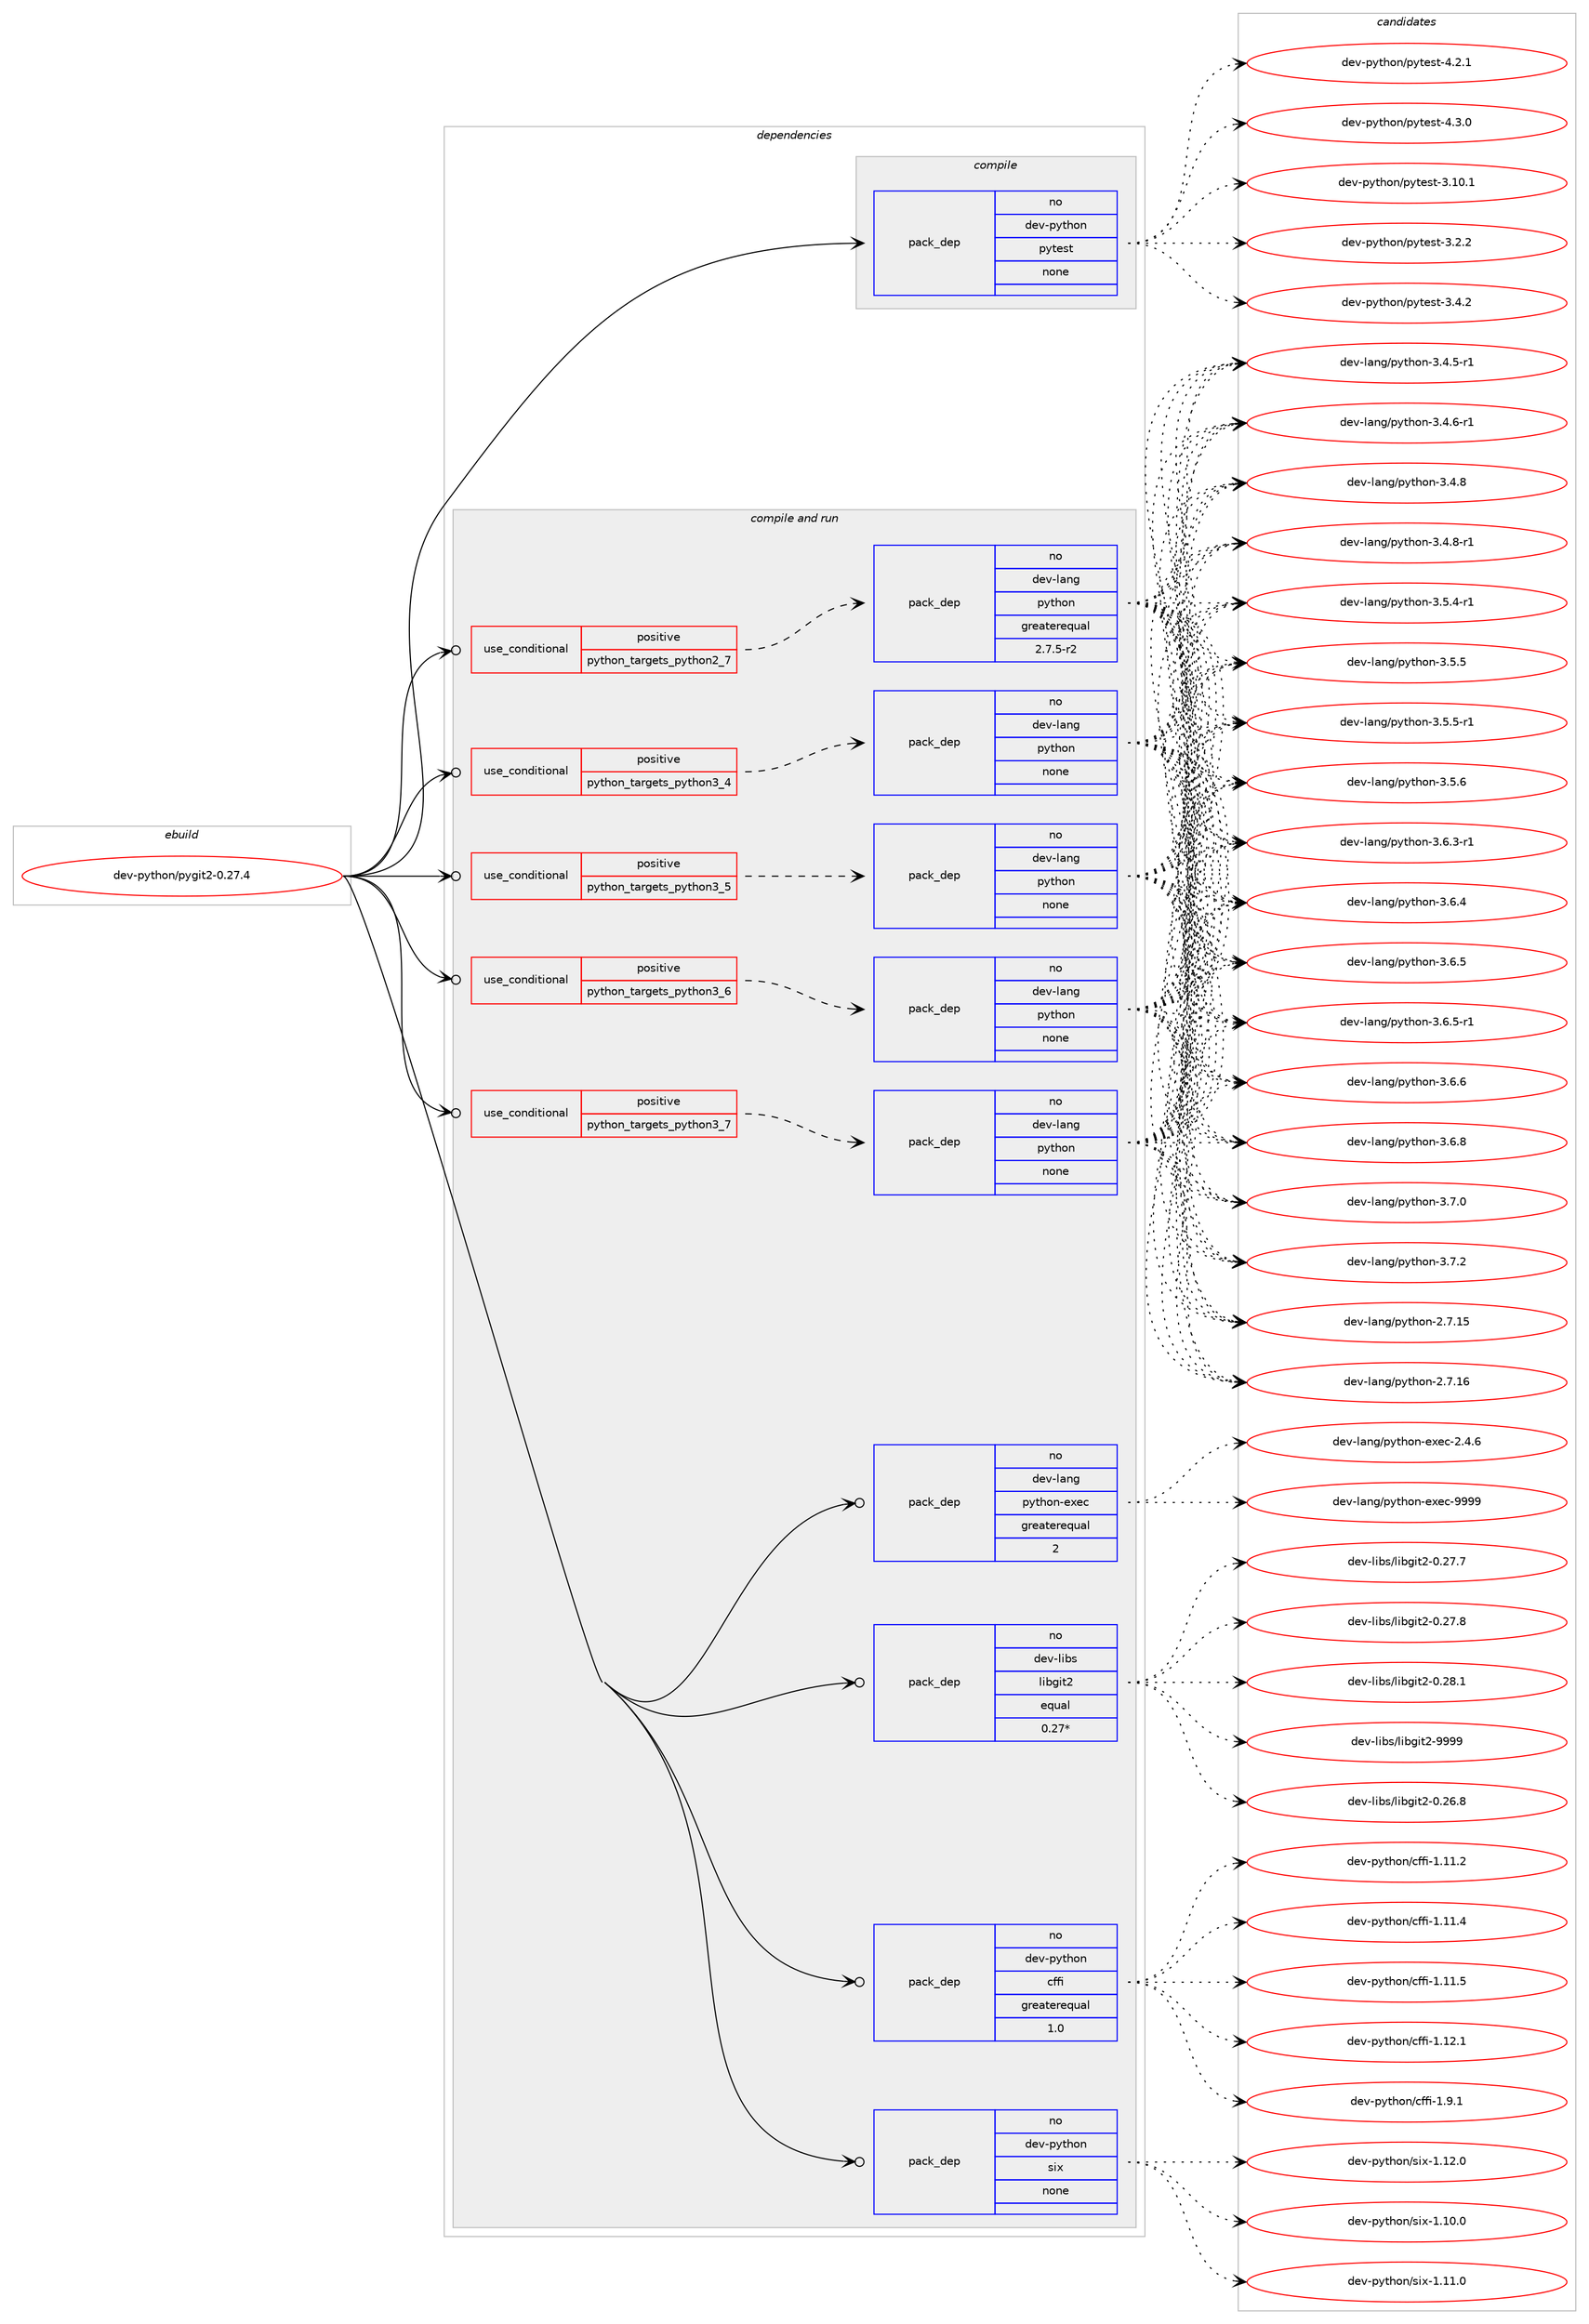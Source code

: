 digraph prolog {

# *************
# Graph options
# *************

newrank=true;
concentrate=true;
compound=true;
graph [rankdir=LR,fontname=Helvetica,fontsize=10,ranksep=1.5];#, ranksep=2.5, nodesep=0.2];
edge  [arrowhead=vee];
node  [fontname=Helvetica,fontsize=10];

# **********
# The ebuild
# **********

subgraph cluster_leftcol {
color=gray;
rank=same;
label=<<i>ebuild</i>>;
id [label="dev-python/pygit2-0.27.4", color=red, width=4, href="../dev-python/pygit2-0.27.4.svg"];
}

# ****************
# The dependencies
# ****************

subgraph cluster_midcol {
color=gray;
label=<<i>dependencies</i>>;
subgraph cluster_compile {
fillcolor="#eeeeee";
style=filled;
label=<<i>compile</i>>;
subgraph pack1025307 {
dependency1429496 [label=<<TABLE BORDER="0" CELLBORDER="1" CELLSPACING="0" CELLPADDING="4" WIDTH="220"><TR><TD ROWSPAN="6" CELLPADDING="30">pack_dep</TD></TR><TR><TD WIDTH="110">no</TD></TR><TR><TD>dev-python</TD></TR><TR><TD>pytest</TD></TR><TR><TD>none</TD></TR><TR><TD></TD></TR></TABLE>>, shape=none, color=blue];
}
id:e -> dependency1429496:w [weight=20,style="solid",arrowhead="vee"];
}
subgraph cluster_compileandrun {
fillcolor="#eeeeee";
style=filled;
label=<<i>compile and run</i>>;
subgraph cond380871 {
dependency1429497 [label=<<TABLE BORDER="0" CELLBORDER="1" CELLSPACING="0" CELLPADDING="4"><TR><TD ROWSPAN="3" CELLPADDING="10">use_conditional</TD></TR><TR><TD>positive</TD></TR><TR><TD>python_targets_python2_7</TD></TR></TABLE>>, shape=none, color=red];
subgraph pack1025308 {
dependency1429498 [label=<<TABLE BORDER="0" CELLBORDER="1" CELLSPACING="0" CELLPADDING="4" WIDTH="220"><TR><TD ROWSPAN="6" CELLPADDING="30">pack_dep</TD></TR><TR><TD WIDTH="110">no</TD></TR><TR><TD>dev-lang</TD></TR><TR><TD>python</TD></TR><TR><TD>greaterequal</TD></TR><TR><TD>2.7.5-r2</TD></TR></TABLE>>, shape=none, color=blue];
}
dependency1429497:e -> dependency1429498:w [weight=20,style="dashed",arrowhead="vee"];
}
id:e -> dependency1429497:w [weight=20,style="solid",arrowhead="odotvee"];
subgraph cond380872 {
dependency1429499 [label=<<TABLE BORDER="0" CELLBORDER="1" CELLSPACING="0" CELLPADDING="4"><TR><TD ROWSPAN="3" CELLPADDING="10">use_conditional</TD></TR><TR><TD>positive</TD></TR><TR><TD>python_targets_python3_4</TD></TR></TABLE>>, shape=none, color=red];
subgraph pack1025309 {
dependency1429500 [label=<<TABLE BORDER="0" CELLBORDER="1" CELLSPACING="0" CELLPADDING="4" WIDTH="220"><TR><TD ROWSPAN="6" CELLPADDING="30">pack_dep</TD></TR><TR><TD WIDTH="110">no</TD></TR><TR><TD>dev-lang</TD></TR><TR><TD>python</TD></TR><TR><TD>none</TD></TR><TR><TD></TD></TR></TABLE>>, shape=none, color=blue];
}
dependency1429499:e -> dependency1429500:w [weight=20,style="dashed",arrowhead="vee"];
}
id:e -> dependency1429499:w [weight=20,style="solid",arrowhead="odotvee"];
subgraph cond380873 {
dependency1429501 [label=<<TABLE BORDER="0" CELLBORDER="1" CELLSPACING="0" CELLPADDING="4"><TR><TD ROWSPAN="3" CELLPADDING="10">use_conditional</TD></TR><TR><TD>positive</TD></TR><TR><TD>python_targets_python3_5</TD></TR></TABLE>>, shape=none, color=red];
subgraph pack1025310 {
dependency1429502 [label=<<TABLE BORDER="0" CELLBORDER="1" CELLSPACING="0" CELLPADDING="4" WIDTH="220"><TR><TD ROWSPAN="6" CELLPADDING="30">pack_dep</TD></TR><TR><TD WIDTH="110">no</TD></TR><TR><TD>dev-lang</TD></TR><TR><TD>python</TD></TR><TR><TD>none</TD></TR><TR><TD></TD></TR></TABLE>>, shape=none, color=blue];
}
dependency1429501:e -> dependency1429502:w [weight=20,style="dashed",arrowhead="vee"];
}
id:e -> dependency1429501:w [weight=20,style="solid",arrowhead="odotvee"];
subgraph cond380874 {
dependency1429503 [label=<<TABLE BORDER="0" CELLBORDER="1" CELLSPACING="0" CELLPADDING="4"><TR><TD ROWSPAN="3" CELLPADDING="10">use_conditional</TD></TR><TR><TD>positive</TD></TR><TR><TD>python_targets_python3_6</TD></TR></TABLE>>, shape=none, color=red];
subgraph pack1025311 {
dependency1429504 [label=<<TABLE BORDER="0" CELLBORDER="1" CELLSPACING="0" CELLPADDING="4" WIDTH="220"><TR><TD ROWSPAN="6" CELLPADDING="30">pack_dep</TD></TR><TR><TD WIDTH="110">no</TD></TR><TR><TD>dev-lang</TD></TR><TR><TD>python</TD></TR><TR><TD>none</TD></TR><TR><TD></TD></TR></TABLE>>, shape=none, color=blue];
}
dependency1429503:e -> dependency1429504:w [weight=20,style="dashed",arrowhead="vee"];
}
id:e -> dependency1429503:w [weight=20,style="solid",arrowhead="odotvee"];
subgraph cond380875 {
dependency1429505 [label=<<TABLE BORDER="0" CELLBORDER="1" CELLSPACING="0" CELLPADDING="4"><TR><TD ROWSPAN="3" CELLPADDING="10">use_conditional</TD></TR><TR><TD>positive</TD></TR><TR><TD>python_targets_python3_7</TD></TR></TABLE>>, shape=none, color=red];
subgraph pack1025312 {
dependency1429506 [label=<<TABLE BORDER="0" CELLBORDER="1" CELLSPACING="0" CELLPADDING="4" WIDTH="220"><TR><TD ROWSPAN="6" CELLPADDING="30">pack_dep</TD></TR><TR><TD WIDTH="110">no</TD></TR><TR><TD>dev-lang</TD></TR><TR><TD>python</TD></TR><TR><TD>none</TD></TR><TR><TD></TD></TR></TABLE>>, shape=none, color=blue];
}
dependency1429505:e -> dependency1429506:w [weight=20,style="dashed",arrowhead="vee"];
}
id:e -> dependency1429505:w [weight=20,style="solid",arrowhead="odotvee"];
subgraph pack1025313 {
dependency1429507 [label=<<TABLE BORDER="0" CELLBORDER="1" CELLSPACING="0" CELLPADDING="4" WIDTH="220"><TR><TD ROWSPAN="6" CELLPADDING="30">pack_dep</TD></TR><TR><TD WIDTH="110">no</TD></TR><TR><TD>dev-lang</TD></TR><TR><TD>python-exec</TD></TR><TR><TD>greaterequal</TD></TR><TR><TD>2</TD></TR></TABLE>>, shape=none, color=blue];
}
id:e -> dependency1429507:w [weight=20,style="solid",arrowhead="odotvee"];
subgraph pack1025314 {
dependency1429508 [label=<<TABLE BORDER="0" CELLBORDER="1" CELLSPACING="0" CELLPADDING="4" WIDTH="220"><TR><TD ROWSPAN="6" CELLPADDING="30">pack_dep</TD></TR><TR><TD WIDTH="110">no</TD></TR><TR><TD>dev-libs</TD></TR><TR><TD>libgit2</TD></TR><TR><TD>equal</TD></TR><TR><TD>0.27*</TD></TR></TABLE>>, shape=none, color=blue];
}
id:e -> dependency1429508:w [weight=20,style="solid",arrowhead="odotvee"];
subgraph pack1025315 {
dependency1429509 [label=<<TABLE BORDER="0" CELLBORDER="1" CELLSPACING="0" CELLPADDING="4" WIDTH="220"><TR><TD ROWSPAN="6" CELLPADDING="30">pack_dep</TD></TR><TR><TD WIDTH="110">no</TD></TR><TR><TD>dev-python</TD></TR><TR><TD>cffi</TD></TR><TR><TD>greaterequal</TD></TR><TR><TD>1.0</TD></TR></TABLE>>, shape=none, color=blue];
}
id:e -> dependency1429509:w [weight=20,style="solid",arrowhead="odotvee"];
subgraph pack1025316 {
dependency1429510 [label=<<TABLE BORDER="0" CELLBORDER="1" CELLSPACING="0" CELLPADDING="4" WIDTH="220"><TR><TD ROWSPAN="6" CELLPADDING="30">pack_dep</TD></TR><TR><TD WIDTH="110">no</TD></TR><TR><TD>dev-python</TD></TR><TR><TD>six</TD></TR><TR><TD>none</TD></TR><TR><TD></TD></TR></TABLE>>, shape=none, color=blue];
}
id:e -> dependency1429510:w [weight=20,style="solid",arrowhead="odotvee"];
}
subgraph cluster_run {
fillcolor="#eeeeee";
style=filled;
label=<<i>run</i>>;
}
}

# **************
# The candidates
# **************

subgraph cluster_choices {
rank=same;
color=gray;
label=<<i>candidates</i>>;

subgraph choice1025307 {
color=black;
nodesep=1;
choice100101118451121211161041111104711212111610111511645514649484649 [label="dev-python/pytest-3.10.1", color=red, width=4,href="../dev-python/pytest-3.10.1.svg"];
choice1001011184511212111610411111047112121116101115116455146504650 [label="dev-python/pytest-3.2.2", color=red, width=4,href="../dev-python/pytest-3.2.2.svg"];
choice1001011184511212111610411111047112121116101115116455146524650 [label="dev-python/pytest-3.4.2", color=red, width=4,href="../dev-python/pytest-3.4.2.svg"];
choice1001011184511212111610411111047112121116101115116455246504649 [label="dev-python/pytest-4.2.1", color=red, width=4,href="../dev-python/pytest-4.2.1.svg"];
choice1001011184511212111610411111047112121116101115116455246514648 [label="dev-python/pytest-4.3.0", color=red, width=4,href="../dev-python/pytest-4.3.0.svg"];
dependency1429496:e -> choice100101118451121211161041111104711212111610111511645514649484649:w [style=dotted,weight="100"];
dependency1429496:e -> choice1001011184511212111610411111047112121116101115116455146504650:w [style=dotted,weight="100"];
dependency1429496:e -> choice1001011184511212111610411111047112121116101115116455146524650:w [style=dotted,weight="100"];
dependency1429496:e -> choice1001011184511212111610411111047112121116101115116455246504649:w [style=dotted,weight="100"];
dependency1429496:e -> choice1001011184511212111610411111047112121116101115116455246514648:w [style=dotted,weight="100"];
}
subgraph choice1025308 {
color=black;
nodesep=1;
choice10010111845108971101034711212111610411111045504655464953 [label="dev-lang/python-2.7.15", color=red, width=4,href="../dev-lang/python-2.7.15.svg"];
choice10010111845108971101034711212111610411111045504655464954 [label="dev-lang/python-2.7.16", color=red, width=4,href="../dev-lang/python-2.7.16.svg"];
choice1001011184510897110103471121211161041111104551465246534511449 [label="dev-lang/python-3.4.5-r1", color=red, width=4,href="../dev-lang/python-3.4.5-r1.svg"];
choice1001011184510897110103471121211161041111104551465246544511449 [label="dev-lang/python-3.4.6-r1", color=red, width=4,href="../dev-lang/python-3.4.6-r1.svg"];
choice100101118451089711010347112121116104111110455146524656 [label="dev-lang/python-3.4.8", color=red, width=4,href="../dev-lang/python-3.4.8.svg"];
choice1001011184510897110103471121211161041111104551465246564511449 [label="dev-lang/python-3.4.8-r1", color=red, width=4,href="../dev-lang/python-3.4.8-r1.svg"];
choice1001011184510897110103471121211161041111104551465346524511449 [label="dev-lang/python-3.5.4-r1", color=red, width=4,href="../dev-lang/python-3.5.4-r1.svg"];
choice100101118451089711010347112121116104111110455146534653 [label="dev-lang/python-3.5.5", color=red, width=4,href="../dev-lang/python-3.5.5.svg"];
choice1001011184510897110103471121211161041111104551465346534511449 [label="dev-lang/python-3.5.5-r1", color=red, width=4,href="../dev-lang/python-3.5.5-r1.svg"];
choice100101118451089711010347112121116104111110455146534654 [label="dev-lang/python-3.5.6", color=red, width=4,href="../dev-lang/python-3.5.6.svg"];
choice1001011184510897110103471121211161041111104551465446514511449 [label="dev-lang/python-3.6.3-r1", color=red, width=4,href="../dev-lang/python-3.6.3-r1.svg"];
choice100101118451089711010347112121116104111110455146544652 [label="dev-lang/python-3.6.4", color=red, width=4,href="../dev-lang/python-3.6.4.svg"];
choice100101118451089711010347112121116104111110455146544653 [label="dev-lang/python-3.6.5", color=red, width=4,href="../dev-lang/python-3.6.5.svg"];
choice1001011184510897110103471121211161041111104551465446534511449 [label="dev-lang/python-3.6.5-r1", color=red, width=4,href="../dev-lang/python-3.6.5-r1.svg"];
choice100101118451089711010347112121116104111110455146544654 [label="dev-lang/python-3.6.6", color=red, width=4,href="../dev-lang/python-3.6.6.svg"];
choice100101118451089711010347112121116104111110455146544656 [label="dev-lang/python-3.6.8", color=red, width=4,href="../dev-lang/python-3.6.8.svg"];
choice100101118451089711010347112121116104111110455146554648 [label="dev-lang/python-3.7.0", color=red, width=4,href="../dev-lang/python-3.7.0.svg"];
choice100101118451089711010347112121116104111110455146554650 [label="dev-lang/python-3.7.2", color=red, width=4,href="../dev-lang/python-3.7.2.svg"];
dependency1429498:e -> choice10010111845108971101034711212111610411111045504655464953:w [style=dotted,weight="100"];
dependency1429498:e -> choice10010111845108971101034711212111610411111045504655464954:w [style=dotted,weight="100"];
dependency1429498:e -> choice1001011184510897110103471121211161041111104551465246534511449:w [style=dotted,weight="100"];
dependency1429498:e -> choice1001011184510897110103471121211161041111104551465246544511449:w [style=dotted,weight="100"];
dependency1429498:e -> choice100101118451089711010347112121116104111110455146524656:w [style=dotted,weight="100"];
dependency1429498:e -> choice1001011184510897110103471121211161041111104551465246564511449:w [style=dotted,weight="100"];
dependency1429498:e -> choice1001011184510897110103471121211161041111104551465346524511449:w [style=dotted,weight="100"];
dependency1429498:e -> choice100101118451089711010347112121116104111110455146534653:w [style=dotted,weight="100"];
dependency1429498:e -> choice1001011184510897110103471121211161041111104551465346534511449:w [style=dotted,weight="100"];
dependency1429498:e -> choice100101118451089711010347112121116104111110455146534654:w [style=dotted,weight="100"];
dependency1429498:e -> choice1001011184510897110103471121211161041111104551465446514511449:w [style=dotted,weight="100"];
dependency1429498:e -> choice100101118451089711010347112121116104111110455146544652:w [style=dotted,weight="100"];
dependency1429498:e -> choice100101118451089711010347112121116104111110455146544653:w [style=dotted,weight="100"];
dependency1429498:e -> choice1001011184510897110103471121211161041111104551465446534511449:w [style=dotted,weight="100"];
dependency1429498:e -> choice100101118451089711010347112121116104111110455146544654:w [style=dotted,weight="100"];
dependency1429498:e -> choice100101118451089711010347112121116104111110455146544656:w [style=dotted,weight="100"];
dependency1429498:e -> choice100101118451089711010347112121116104111110455146554648:w [style=dotted,weight="100"];
dependency1429498:e -> choice100101118451089711010347112121116104111110455146554650:w [style=dotted,weight="100"];
}
subgraph choice1025309 {
color=black;
nodesep=1;
choice10010111845108971101034711212111610411111045504655464953 [label="dev-lang/python-2.7.15", color=red, width=4,href="../dev-lang/python-2.7.15.svg"];
choice10010111845108971101034711212111610411111045504655464954 [label="dev-lang/python-2.7.16", color=red, width=4,href="../dev-lang/python-2.7.16.svg"];
choice1001011184510897110103471121211161041111104551465246534511449 [label="dev-lang/python-3.4.5-r1", color=red, width=4,href="../dev-lang/python-3.4.5-r1.svg"];
choice1001011184510897110103471121211161041111104551465246544511449 [label="dev-lang/python-3.4.6-r1", color=red, width=4,href="../dev-lang/python-3.4.6-r1.svg"];
choice100101118451089711010347112121116104111110455146524656 [label="dev-lang/python-3.4.8", color=red, width=4,href="../dev-lang/python-3.4.8.svg"];
choice1001011184510897110103471121211161041111104551465246564511449 [label="dev-lang/python-3.4.8-r1", color=red, width=4,href="../dev-lang/python-3.4.8-r1.svg"];
choice1001011184510897110103471121211161041111104551465346524511449 [label="dev-lang/python-3.5.4-r1", color=red, width=4,href="../dev-lang/python-3.5.4-r1.svg"];
choice100101118451089711010347112121116104111110455146534653 [label="dev-lang/python-3.5.5", color=red, width=4,href="../dev-lang/python-3.5.5.svg"];
choice1001011184510897110103471121211161041111104551465346534511449 [label="dev-lang/python-3.5.5-r1", color=red, width=4,href="../dev-lang/python-3.5.5-r1.svg"];
choice100101118451089711010347112121116104111110455146534654 [label="dev-lang/python-3.5.6", color=red, width=4,href="../dev-lang/python-3.5.6.svg"];
choice1001011184510897110103471121211161041111104551465446514511449 [label="dev-lang/python-3.6.3-r1", color=red, width=4,href="../dev-lang/python-3.6.3-r1.svg"];
choice100101118451089711010347112121116104111110455146544652 [label="dev-lang/python-3.6.4", color=red, width=4,href="../dev-lang/python-3.6.4.svg"];
choice100101118451089711010347112121116104111110455146544653 [label="dev-lang/python-3.6.5", color=red, width=4,href="../dev-lang/python-3.6.5.svg"];
choice1001011184510897110103471121211161041111104551465446534511449 [label="dev-lang/python-3.6.5-r1", color=red, width=4,href="../dev-lang/python-3.6.5-r1.svg"];
choice100101118451089711010347112121116104111110455146544654 [label="dev-lang/python-3.6.6", color=red, width=4,href="../dev-lang/python-3.6.6.svg"];
choice100101118451089711010347112121116104111110455146544656 [label="dev-lang/python-3.6.8", color=red, width=4,href="../dev-lang/python-3.6.8.svg"];
choice100101118451089711010347112121116104111110455146554648 [label="dev-lang/python-3.7.0", color=red, width=4,href="../dev-lang/python-3.7.0.svg"];
choice100101118451089711010347112121116104111110455146554650 [label="dev-lang/python-3.7.2", color=red, width=4,href="../dev-lang/python-3.7.2.svg"];
dependency1429500:e -> choice10010111845108971101034711212111610411111045504655464953:w [style=dotted,weight="100"];
dependency1429500:e -> choice10010111845108971101034711212111610411111045504655464954:w [style=dotted,weight="100"];
dependency1429500:e -> choice1001011184510897110103471121211161041111104551465246534511449:w [style=dotted,weight="100"];
dependency1429500:e -> choice1001011184510897110103471121211161041111104551465246544511449:w [style=dotted,weight="100"];
dependency1429500:e -> choice100101118451089711010347112121116104111110455146524656:w [style=dotted,weight="100"];
dependency1429500:e -> choice1001011184510897110103471121211161041111104551465246564511449:w [style=dotted,weight="100"];
dependency1429500:e -> choice1001011184510897110103471121211161041111104551465346524511449:w [style=dotted,weight="100"];
dependency1429500:e -> choice100101118451089711010347112121116104111110455146534653:w [style=dotted,weight="100"];
dependency1429500:e -> choice1001011184510897110103471121211161041111104551465346534511449:w [style=dotted,weight="100"];
dependency1429500:e -> choice100101118451089711010347112121116104111110455146534654:w [style=dotted,weight="100"];
dependency1429500:e -> choice1001011184510897110103471121211161041111104551465446514511449:w [style=dotted,weight="100"];
dependency1429500:e -> choice100101118451089711010347112121116104111110455146544652:w [style=dotted,weight="100"];
dependency1429500:e -> choice100101118451089711010347112121116104111110455146544653:w [style=dotted,weight="100"];
dependency1429500:e -> choice1001011184510897110103471121211161041111104551465446534511449:w [style=dotted,weight="100"];
dependency1429500:e -> choice100101118451089711010347112121116104111110455146544654:w [style=dotted,weight="100"];
dependency1429500:e -> choice100101118451089711010347112121116104111110455146544656:w [style=dotted,weight="100"];
dependency1429500:e -> choice100101118451089711010347112121116104111110455146554648:w [style=dotted,weight="100"];
dependency1429500:e -> choice100101118451089711010347112121116104111110455146554650:w [style=dotted,weight="100"];
}
subgraph choice1025310 {
color=black;
nodesep=1;
choice10010111845108971101034711212111610411111045504655464953 [label="dev-lang/python-2.7.15", color=red, width=4,href="../dev-lang/python-2.7.15.svg"];
choice10010111845108971101034711212111610411111045504655464954 [label="dev-lang/python-2.7.16", color=red, width=4,href="../dev-lang/python-2.7.16.svg"];
choice1001011184510897110103471121211161041111104551465246534511449 [label="dev-lang/python-3.4.5-r1", color=red, width=4,href="../dev-lang/python-3.4.5-r1.svg"];
choice1001011184510897110103471121211161041111104551465246544511449 [label="dev-lang/python-3.4.6-r1", color=red, width=4,href="../dev-lang/python-3.4.6-r1.svg"];
choice100101118451089711010347112121116104111110455146524656 [label="dev-lang/python-3.4.8", color=red, width=4,href="../dev-lang/python-3.4.8.svg"];
choice1001011184510897110103471121211161041111104551465246564511449 [label="dev-lang/python-3.4.8-r1", color=red, width=4,href="../dev-lang/python-3.4.8-r1.svg"];
choice1001011184510897110103471121211161041111104551465346524511449 [label="dev-lang/python-3.5.4-r1", color=red, width=4,href="../dev-lang/python-3.5.4-r1.svg"];
choice100101118451089711010347112121116104111110455146534653 [label="dev-lang/python-3.5.5", color=red, width=4,href="../dev-lang/python-3.5.5.svg"];
choice1001011184510897110103471121211161041111104551465346534511449 [label="dev-lang/python-3.5.5-r1", color=red, width=4,href="../dev-lang/python-3.5.5-r1.svg"];
choice100101118451089711010347112121116104111110455146534654 [label="dev-lang/python-3.5.6", color=red, width=4,href="../dev-lang/python-3.5.6.svg"];
choice1001011184510897110103471121211161041111104551465446514511449 [label="dev-lang/python-3.6.3-r1", color=red, width=4,href="../dev-lang/python-3.6.3-r1.svg"];
choice100101118451089711010347112121116104111110455146544652 [label="dev-lang/python-3.6.4", color=red, width=4,href="../dev-lang/python-3.6.4.svg"];
choice100101118451089711010347112121116104111110455146544653 [label="dev-lang/python-3.6.5", color=red, width=4,href="../dev-lang/python-3.6.5.svg"];
choice1001011184510897110103471121211161041111104551465446534511449 [label="dev-lang/python-3.6.5-r1", color=red, width=4,href="../dev-lang/python-3.6.5-r1.svg"];
choice100101118451089711010347112121116104111110455146544654 [label="dev-lang/python-3.6.6", color=red, width=4,href="../dev-lang/python-3.6.6.svg"];
choice100101118451089711010347112121116104111110455146544656 [label="dev-lang/python-3.6.8", color=red, width=4,href="../dev-lang/python-3.6.8.svg"];
choice100101118451089711010347112121116104111110455146554648 [label="dev-lang/python-3.7.0", color=red, width=4,href="../dev-lang/python-3.7.0.svg"];
choice100101118451089711010347112121116104111110455146554650 [label="dev-lang/python-3.7.2", color=red, width=4,href="../dev-lang/python-3.7.2.svg"];
dependency1429502:e -> choice10010111845108971101034711212111610411111045504655464953:w [style=dotted,weight="100"];
dependency1429502:e -> choice10010111845108971101034711212111610411111045504655464954:w [style=dotted,weight="100"];
dependency1429502:e -> choice1001011184510897110103471121211161041111104551465246534511449:w [style=dotted,weight="100"];
dependency1429502:e -> choice1001011184510897110103471121211161041111104551465246544511449:w [style=dotted,weight="100"];
dependency1429502:e -> choice100101118451089711010347112121116104111110455146524656:w [style=dotted,weight="100"];
dependency1429502:e -> choice1001011184510897110103471121211161041111104551465246564511449:w [style=dotted,weight="100"];
dependency1429502:e -> choice1001011184510897110103471121211161041111104551465346524511449:w [style=dotted,weight="100"];
dependency1429502:e -> choice100101118451089711010347112121116104111110455146534653:w [style=dotted,weight="100"];
dependency1429502:e -> choice1001011184510897110103471121211161041111104551465346534511449:w [style=dotted,weight="100"];
dependency1429502:e -> choice100101118451089711010347112121116104111110455146534654:w [style=dotted,weight="100"];
dependency1429502:e -> choice1001011184510897110103471121211161041111104551465446514511449:w [style=dotted,weight="100"];
dependency1429502:e -> choice100101118451089711010347112121116104111110455146544652:w [style=dotted,weight="100"];
dependency1429502:e -> choice100101118451089711010347112121116104111110455146544653:w [style=dotted,weight="100"];
dependency1429502:e -> choice1001011184510897110103471121211161041111104551465446534511449:w [style=dotted,weight="100"];
dependency1429502:e -> choice100101118451089711010347112121116104111110455146544654:w [style=dotted,weight="100"];
dependency1429502:e -> choice100101118451089711010347112121116104111110455146544656:w [style=dotted,weight="100"];
dependency1429502:e -> choice100101118451089711010347112121116104111110455146554648:w [style=dotted,weight="100"];
dependency1429502:e -> choice100101118451089711010347112121116104111110455146554650:w [style=dotted,weight="100"];
}
subgraph choice1025311 {
color=black;
nodesep=1;
choice10010111845108971101034711212111610411111045504655464953 [label="dev-lang/python-2.7.15", color=red, width=4,href="../dev-lang/python-2.7.15.svg"];
choice10010111845108971101034711212111610411111045504655464954 [label="dev-lang/python-2.7.16", color=red, width=4,href="../dev-lang/python-2.7.16.svg"];
choice1001011184510897110103471121211161041111104551465246534511449 [label="dev-lang/python-3.4.5-r1", color=red, width=4,href="../dev-lang/python-3.4.5-r1.svg"];
choice1001011184510897110103471121211161041111104551465246544511449 [label="dev-lang/python-3.4.6-r1", color=red, width=4,href="../dev-lang/python-3.4.6-r1.svg"];
choice100101118451089711010347112121116104111110455146524656 [label="dev-lang/python-3.4.8", color=red, width=4,href="../dev-lang/python-3.4.8.svg"];
choice1001011184510897110103471121211161041111104551465246564511449 [label="dev-lang/python-3.4.8-r1", color=red, width=4,href="../dev-lang/python-3.4.8-r1.svg"];
choice1001011184510897110103471121211161041111104551465346524511449 [label="dev-lang/python-3.5.4-r1", color=red, width=4,href="../dev-lang/python-3.5.4-r1.svg"];
choice100101118451089711010347112121116104111110455146534653 [label="dev-lang/python-3.5.5", color=red, width=4,href="../dev-lang/python-3.5.5.svg"];
choice1001011184510897110103471121211161041111104551465346534511449 [label="dev-lang/python-3.5.5-r1", color=red, width=4,href="../dev-lang/python-3.5.5-r1.svg"];
choice100101118451089711010347112121116104111110455146534654 [label="dev-lang/python-3.5.6", color=red, width=4,href="../dev-lang/python-3.5.6.svg"];
choice1001011184510897110103471121211161041111104551465446514511449 [label="dev-lang/python-3.6.3-r1", color=red, width=4,href="../dev-lang/python-3.6.3-r1.svg"];
choice100101118451089711010347112121116104111110455146544652 [label="dev-lang/python-3.6.4", color=red, width=4,href="../dev-lang/python-3.6.4.svg"];
choice100101118451089711010347112121116104111110455146544653 [label="dev-lang/python-3.6.5", color=red, width=4,href="../dev-lang/python-3.6.5.svg"];
choice1001011184510897110103471121211161041111104551465446534511449 [label="dev-lang/python-3.6.5-r1", color=red, width=4,href="../dev-lang/python-3.6.5-r1.svg"];
choice100101118451089711010347112121116104111110455146544654 [label="dev-lang/python-3.6.6", color=red, width=4,href="../dev-lang/python-3.6.6.svg"];
choice100101118451089711010347112121116104111110455146544656 [label="dev-lang/python-3.6.8", color=red, width=4,href="../dev-lang/python-3.6.8.svg"];
choice100101118451089711010347112121116104111110455146554648 [label="dev-lang/python-3.7.0", color=red, width=4,href="../dev-lang/python-3.7.0.svg"];
choice100101118451089711010347112121116104111110455146554650 [label="dev-lang/python-3.7.2", color=red, width=4,href="../dev-lang/python-3.7.2.svg"];
dependency1429504:e -> choice10010111845108971101034711212111610411111045504655464953:w [style=dotted,weight="100"];
dependency1429504:e -> choice10010111845108971101034711212111610411111045504655464954:w [style=dotted,weight="100"];
dependency1429504:e -> choice1001011184510897110103471121211161041111104551465246534511449:w [style=dotted,weight="100"];
dependency1429504:e -> choice1001011184510897110103471121211161041111104551465246544511449:w [style=dotted,weight="100"];
dependency1429504:e -> choice100101118451089711010347112121116104111110455146524656:w [style=dotted,weight="100"];
dependency1429504:e -> choice1001011184510897110103471121211161041111104551465246564511449:w [style=dotted,weight="100"];
dependency1429504:e -> choice1001011184510897110103471121211161041111104551465346524511449:w [style=dotted,weight="100"];
dependency1429504:e -> choice100101118451089711010347112121116104111110455146534653:w [style=dotted,weight="100"];
dependency1429504:e -> choice1001011184510897110103471121211161041111104551465346534511449:w [style=dotted,weight="100"];
dependency1429504:e -> choice100101118451089711010347112121116104111110455146534654:w [style=dotted,weight="100"];
dependency1429504:e -> choice1001011184510897110103471121211161041111104551465446514511449:w [style=dotted,weight="100"];
dependency1429504:e -> choice100101118451089711010347112121116104111110455146544652:w [style=dotted,weight="100"];
dependency1429504:e -> choice100101118451089711010347112121116104111110455146544653:w [style=dotted,weight="100"];
dependency1429504:e -> choice1001011184510897110103471121211161041111104551465446534511449:w [style=dotted,weight="100"];
dependency1429504:e -> choice100101118451089711010347112121116104111110455146544654:w [style=dotted,weight="100"];
dependency1429504:e -> choice100101118451089711010347112121116104111110455146544656:w [style=dotted,weight="100"];
dependency1429504:e -> choice100101118451089711010347112121116104111110455146554648:w [style=dotted,weight="100"];
dependency1429504:e -> choice100101118451089711010347112121116104111110455146554650:w [style=dotted,weight="100"];
}
subgraph choice1025312 {
color=black;
nodesep=1;
choice10010111845108971101034711212111610411111045504655464953 [label="dev-lang/python-2.7.15", color=red, width=4,href="../dev-lang/python-2.7.15.svg"];
choice10010111845108971101034711212111610411111045504655464954 [label="dev-lang/python-2.7.16", color=red, width=4,href="../dev-lang/python-2.7.16.svg"];
choice1001011184510897110103471121211161041111104551465246534511449 [label="dev-lang/python-3.4.5-r1", color=red, width=4,href="../dev-lang/python-3.4.5-r1.svg"];
choice1001011184510897110103471121211161041111104551465246544511449 [label="dev-lang/python-3.4.6-r1", color=red, width=4,href="../dev-lang/python-3.4.6-r1.svg"];
choice100101118451089711010347112121116104111110455146524656 [label="dev-lang/python-3.4.8", color=red, width=4,href="../dev-lang/python-3.4.8.svg"];
choice1001011184510897110103471121211161041111104551465246564511449 [label="dev-lang/python-3.4.8-r1", color=red, width=4,href="../dev-lang/python-3.4.8-r1.svg"];
choice1001011184510897110103471121211161041111104551465346524511449 [label="dev-lang/python-3.5.4-r1", color=red, width=4,href="../dev-lang/python-3.5.4-r1.svg"];
choice100101118451089711010347112121116104111110455146534653 [label="dev-lang/python-3.5.5", color=red, width=4,href="../dev-lang/python-3.5.5.svg"];
choice1001011184510897110103471121211161041111104551465346534511449 [label="dev-lang/python-3.5.5-r1", color=red, width=4,href="../dev-lang/python-3.5.5-r1.svg"];
choice100101118451089711010347112121116104111110455146534654 [label="dev-lang/python-3.5.6", color=red, width=4,href="../dev-lang/python-3.5.6.svg"];
choice1001011184510897110103471121211161041111104551465446514511449 [label="dev-lang/python-3.6.3-r1", color=red, width=4,href="../dev-lang/python-3.6.3-r1.svg"];
choice100101118451089711010347112121116104111110455146544652 [label="dev-lang/python-3.6.4", color=red, width=4,href="../dev-lang/python-3.6.4.svg"];
choice100101118451089711010347112121116104111110455146544653 [label="dev-lang/python-3.6.5", color=red, width=4,href="../dev-lang/python-3.6.5.svg"];
choice1001011184510897110103471121211161041111104551465446534511449 [label="dev-lang/python-3.6.5-r1", color=red, width=4,href="../dev-lang/python-3.6.5-r1.svg"];
choice100101118451089711010347112121116104111110455146544654 [label="dev-lang/python-3.6.6", color=red, width=4,href="../dev-lang/python-3.6.6.svg"];
choice100101118451089711010347112121116104111110455146544656 [label="dev-lang/python-3.6.8", color=red, width=4,href="../dev-lang/python-3.6.8.svg"];
choice100101118451089711010347112121116104111110455146554648 [label="dev-lang/python-3.7.0", color=red, width=4,href="../dev-lang/python-3.7.0.svg"];
choice100101118451089711010347112121116104111110455146554650 [label="dev-lang/python-3.7.2", color=red, width=4,href="../dev-lang/python-3.7.2.svg"];
dependency1429506:e -> choice10010111845108971101034711212111610411111045504655464953:w [style=dotted,weight="100"];
dependency1429506:e -> choice10010111845108971101034711212111610411111045504655464954:w [style=dotted,weight="100"];
dependency1429506:e -> choice1001011184510897110103471121211161041111104551465246534511449:w [style=dotted,weight="100"];
dependency1429506:e -> choice1001011184510897110103471121211161041111104551465246544511449:w [style=dotted,weight="100"];
dependency1429506:e -> choice100101118451089711010347112121116104111110455146524656:w [style=dotted,weight="100"];
dependency1429506:e -> choice1001011184510897110103471121211161041111104551465246564511449:w [style=dotted,weight="100"];
dependency1429506:e -> choice1001011184510897110103471121211161041111104551465346524511449:w [style=dotted,weight="100"];
dependency1429506:e -> choice100101118451089711010347112121116104111110455146534653:w [style=dotted,weight="100"];
dependency1429506:e -> choice1001011184510897110103471121211161041111104551465346534511449:w [style=dotted,weight="100"];
dependency1429506:e -> choice100101118451089711010347112121116104111110455146534654:w [style=dotted,weight="100"];
dependency1429506:e -> choice1001011184510897110103471121211161041111104551465446514511449:w [style=dotted,weight="100"];
dependency1429506:e -> choice100101118451089711010347112121116104111110455146544652:w [style=dotted,weight="100"];
dependency1429506:e -> choice100101118451089711010347112121116104111110455146544653:w [style=dotted,weight="100"];
dependency1429506:e -> choice1001011184510897110103471121211161041111104551465446534511449:w [style=dotted,weight="100"];
dependency1429506:e -> choice100101118451089711010347112121116104111110455146544654:w [style=dotted,weight="100"];
dependency1429506:e -> choice100101118451089711010347112121116104111110455146544656:w [style=dotted,weight="100"];
dependency1429506:e -> choice100101118451089711010347112121116104111110455146554648:w [style=dotted,weight="100"];
dependency1429506:e -> choice100101118451089711010347112121116104111110455146554650:w [style=dotted,weight="100"];
}
subgraph choice1025313 {
color=black;
nodesep=1;
choice1001011184510897110103471121211161041111104510112010199455046524654 [label="dev-lang/python-exec-2.4.6", color=red, width=4,href="../dev-lang/python-exec-2.4.6.svg"];
choice10010111845108971101034711212111610411111045101120101994557575757 [label="dev-lang/python-exec-9999", color=red, width=4,href="../dev-lang/python-exec-9999.svg"];
dependency1429507:e -> choice1001011184510897110103471121211161041111104510112010199455046524654:w [style=dotted,weight="100"];
dependency1429507:e -> choice10010111845108971101034711212111610411111045101120101994557575757:w [style=dotted,weight="100"];
}
subgraph choice1025314 {
color=black;
nodesep=1;
choice100101118451081059811547108105981031051165045484650544656 [label="dev-libs/libgit2-0.26.8", color=red, width=4,href="../dev-libs/libgit2-0.26.8.svg"];
choice100101118451081059811547108105981031051165045484650554655 [label="dev-libs/libgit2-0.27.7", color=red, width=4,href="../dev-libs/libgit2-0.27.7.svg"];
choice100101118451081059811547108105981031051165045484650554656 [label="dev-libs/libgit2-0.27.8", color=red, width=4,href="../dev-libs/libgit2-0.27.8.svg"];
choice100101118451081059811547108105981031051165045484650564649 [label="dev-libs/libgit2-0.28.1", color=red, width=4,href="../dev-libs/libgit2-0.28.1.svg"];
choice10010111845108105981154710810598103105116504557575757 [label="dev-libs/libgit2-9999", color=red, width=4,href="../dev-libs/libgit2-9999.svg"];
dependency1429508:e -> choice100101118451081059811547108105981031051165045484650544656:w [style=dotted,weight="100"];
dependency1429508:e -> choice100101118451081059811547108105981031051165045484650554655:w [style=dotted,weight="100"];
dependency1429508:e -> choice100101118451081059811547108105981031051165045484650554656:w [style=dotted,weight="100"];
dependency1429508:e -> choice100101118451081059811547108105981031051165045484650564649:w [style=dotted,weight="100"];
dependency1429508:e -> choice10010111845108105981154710810598103105116504557575757:w [style=dotted,weight="100"];
}
subgraph choice1025315 {
color=black;
nodesep=1;
choice10010111845112121116104111110479910210210545494649494650 [label="dev-python/cffi-1.11.2", color=red, width=4,href="../dev-python/cffi-1.11.2.svg"];
choice10010111845112121116104111110479910210210545494649494652 [label="dev-python/cffi-1.11.4", color=red, width=4,href="../dev-python/cffi-1.11.4.svg"];
choice10010111845112121116104111110479910210210545494649494653 [label="dev-python/cffi-1.11.5", color=red, width=4,href="../dev-python/cffi-1.11.5.svg"];
choice10010111845112121116104111110479910210210545494649504649 [label="dev-python/cffi-1.12.1", color=red, width=4,href="../dev-python/cffi-1.12.1.svg"];
choice100101118451121211161041111104799102102105454946574649 [label="dev-python/cffi-1.9.1", color=red, width=4,href="../dev-python/cffi-1.9.1.svg"];
dependency1429509:e -> choice10010111845112121116104111110479910210210545494649494650:w [style=dotted,weight="100"];
dependency1429509:e -> choice10010111845112121116104111110479910210210545494649494652:w [style=dotted,weight="100"];
dependency1429509:e -> choice10010111845112121116104111110479910210210545494649494653:w [style=dotted,weight="100"];
dependency1429509:e -> choice10010111845112121116104111110479910210210545494649504649:w [style=dotted,weight="100"];
dependency1429509:e -> choice100101118451121211161041111104799102102105454946574649:w [style=dotted,weight="100"];
}
subgraph choice1025316 {
color=black;
nodesep=1;
choice100101118451121211161041111104711510512045494649484648 [label="dev-python/six-1.10.0", color=red, width=4,href="../dev-python/six-1.10.0.svg"];
choice100101118451121211161041111104711510512045494649494648 [label="dev-python/six-1.11.0", color=red, width=4,href="../dev-python/six-1.11.0.svg"];
choice100101118451121211161041111104711510512045494649504648 [label="dev-python/six-1.12.0", color=red, width=4,href="../dev-python/six-1.12.0.svg"];
dependency1429510:e -> choice100101118451121211161041111104711510512045494649484648:w [style=dotted,weight="100"];
dependency1429510:e -> choice100101118451121211161041111104711510512045494649494648:w [style=dotted,weight="100"];
dependency1429510:e -> choice100101118451121211161041111104711510512045494649504648:w [style=dotted,weight="100"];
}
}

}
